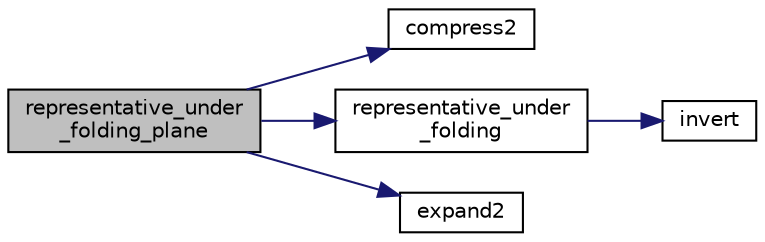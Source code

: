 digraph "representative_under_folding_plane"
{
  edge [fontname="Helvetica",fontsize="10",labelfontname="Helvetica",labelfontsize="10"];
  node [fontname="Helvetica",fontsize="10",shape=record];
  rankdir="LR";
  Node708 [label="representative_under\l_folding_plane",height=0.2,width=0.4,color="black", fillcolor="grey75", style="filled", fontcolor="black"];
  Node708 -> Node709 [color="midnightblue",fontsize="10",style="solid",fontname="Helvetica"];
  Node709 [label="compress2",height=0.2,width=0.4,color="black", fillcolor="white", style="filled",URL="$de/d10/hamming_8_c.html#ab11cc7b9f199077fcc8321fa36083646"];
  Node708 -> Node710 [color="midnightblue",fontsize="10",style="solid",fontname="Helvetica"];
  Node710 [label="representative_under\l_folding",height=0.2,width=0.4,color="black", fillcolor="white", style="filled",URL="$de/d10/hamming_8_c.html#ad979a2e017cc6a4b55d6c221e306d6d8"];
  Node710 -> Node711 [color="midnightblue",fontsize="10",style="solid",fontname="Helvetica"];
  Node711 [label="invert",height=0.2,width=0.4,color="black", fillcolor="white", style="filled",URL="$de/d10/hamming_8_c.html#a62e41f114dbb38cabcfe808800b75839"];
  Node708 -> Node712 [color="midnightblue",fontsize="10",style="solid",fontname="Helvetica"];
  Node712 [label="expand2",height=0.2,width=0.4,color="black", fillcolor="white", style="filled",URL="$de/d10/hamming_8_c.html#a0c34324947fe1f4cd8548865892c12bc"];
}
